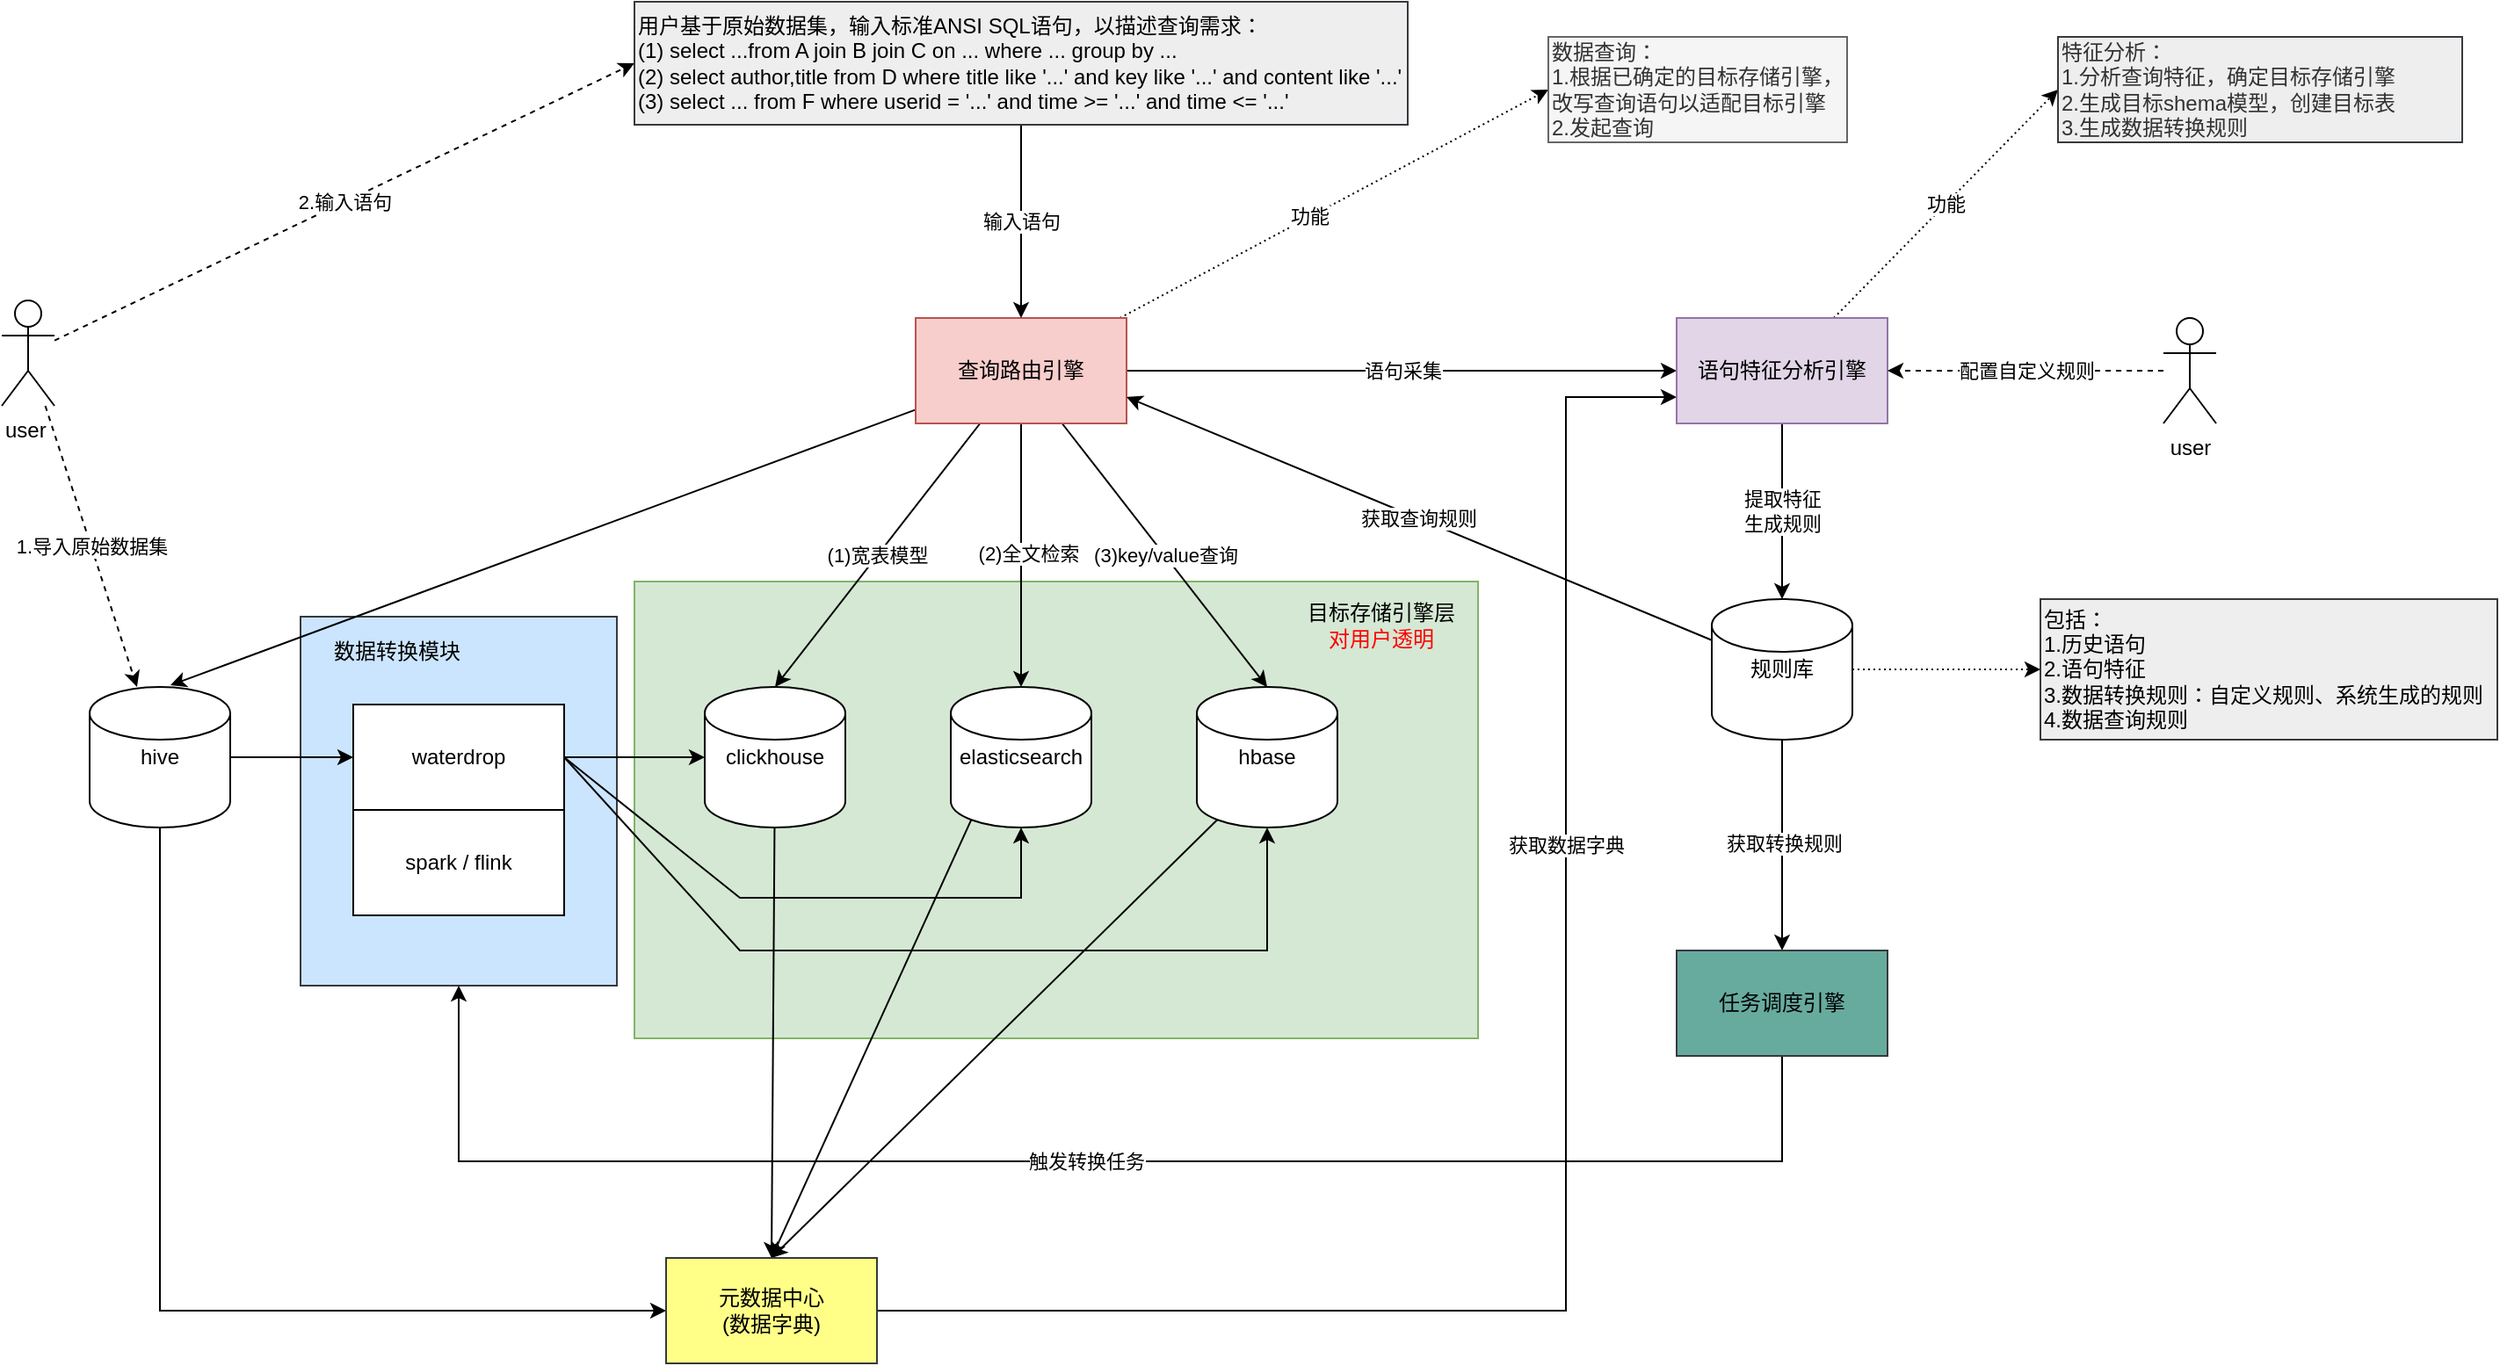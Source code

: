 <mxfile version="13.6.2" type="device" pages="3"><diagram id="1BdPe7xH7FrE_bbufxww" name="架构"><mxGraphModel dx="2173" dy="821" grid="1" gridSize="10" guides="1" tooltips="1" connect="1" arrows="1" fold="1" page="1" pageScale="1" pageWidth="827" pageHeight="1169" math="0" shadow="0"><root><mxCell id="0"/><mxCell id="1" parent="0"/><mxCell id="VwfhViO5pRUGjncEdBpw-7" value="" style="rounded=0;whiteSpace=wrap;html=1;fillColor=#cce5ff;strokeColor=#36393d;" parent="1" vertex="1"><mxGeometry y="380" width="180" height="210" as="geometry"/></mxCell><mxCell id="QYCp0JCpz8Kc-mnA91cH-24" value="" style="rounded=0;whiteSpace=wrap;html=1;align=left;fillColor=#d5e8d4;strokeColor=#82b366;" parent="1" vertex="1"><mxGeometry x="190" y="360" width="480" height="260" as="geometry"/></mxCell><mxCell id="QYCp0JCpz8Kc-mnA91cH-14" value="(1)宽表模型" style="edgeStyle=none;rounded=0;orthogonalLoop=1;jettySize=auto;html=1;entryX=0.5;entryY=0;entryDx=0;entryDy=0;entryPerimeter=0;" parent="1" source="QYCp0JCpz8Kc-mnA91cH-1" edge="1"><mxGeometry relative="1" as="geometry"><mxPoint x="270" y="420" as="targetPoint"/></mxGeometry></mxCell><mxCell id="QYCp0JCpz8Kc-mnA91cH-15" style="edgeStyle=none;rounded=0;orthogonalLoop=1;jettySize=auto;html=1;entryX=0.5;entryY=0;entryDx=0;entryDy=0;entryPerimeter=0;" parent="1" source="QYCp0JCpz8Kc-mnA91cH-1" edge="1"><mxGeometry relative="1" as="geometry"><mxPoint x="410" y="420" as="targetPoint"/></mxGeometry></mxCell><mxCell id="QYCp0JCpz8Kc-mnA91cH-21" value="(2)全文检索" style="edgeLabel;html=1;align=center;verticalAlign=middle;resizable=0;points=[];" parent="QYCp0JCpz8Kc-mnA91cH-15" vertex="1" connectable="0"><mxGeometry x="-0.047" y="1" relative="1" as="geometry"><mxPoint x="3" y="2.5" as="offset"/></mxGeometry></mxCell><mxCell id="QYCp0JCpz8Kc-mnA91cH-16" value="(3)key/value查询" style="edgeStyle=none;rounded=0;orthogonalLoop=1;jettySize=auto;html=1;entryX=0.5;entryY=0;entryDx=0;entryDy=0;entryPerimeter=0;" parent="1" source="QYCp0JCpz8Kc-mnA91cH-1" edge="1"><mxGeometry relative="1" as="geometry"><mxPoint x="550" y="420" as="targetPoint"/></mxGeometry></mxCell><mxCell id="QYCp0JCpz8Kc-mnA91cH-18" style="edgeStyle=none;rounded=0;orthogonalLoop=1;jettySize=auto;html=1;entryX=0;entryY=0.5;entryDx=0;entryDy=0;dashed=1;dashPattern=1 2;" parent="1" source="QYCp0JCpz8Kc-mnA91cH-1" target="QYCp0JCpz8Kc-mnA91cH-17" edge="1"><mxGeometry relative="1" as="geometry"/></mxCell><mxCell id="QYCp0JCpz8Kc-mnA91cH-22" value="功能" style="edgeLabel;html=1;align=center;verticalAlign=middle;resizable=0;points=[];" parent="QYCp0JCpz8Kc-mnA91cH-18" vertex="1" connectable="0"><mxGeometry x="-0.112" y="1" relative="1" as="geometry"><mxPoint as="offset"/></mxGeometry></mxCell><mxCell id="QYCp0JCpz8Kc-mnA91cH-38" value="获取数据字典" style="edgeStyle=none;rounded=0;orthogonalLoop=1;jettySize=auto;html=1;entryX=1;entryY=0.5;entryDx=0;entryDy=0;exitX=0;exitY=0.75;exitDx=0;exitDy=0;startArrow=classic;startFill=1;endArrow=none;endFill=0;" parent="1" source="VwfhViO5pRUGjncEdBpw-2" target="QYCp0JCpz8Kc-mnA91cH-36" edge="1"><mxGeometry x="-0.348" relative="1" as="geometry"><Array as="points"><mxPoint x="720" y="255"/><mxPoint x="720" y="775"/></Array><mxPoint as="offset"/></mxGeometry></mxCell><mxCell id="VwfhViO5pRUGjncEdBpw-3" value="语句采集" style="rounded=0;orthogonalLoop=1;jettySize=auto;html=1;entryX=0;entryY=0.5;entryDx=0;entryDy=0;" parent="1" source="QYCp0JCpz8Kc-mnA91cH-1" target="VwfhViO5pRUGjncEdBpw-2" edge="1"><mxGeometry relative="1" as="geometry"/></mxCell><mxCell id="C5QyYpZ6QeAJ86fyYmgN-1" style="rounded=0;orthogonalLoop=1;jettySize=auto;html=1;entryX=0.575;entryY=-0.012;entryDx=0;entryDy=0;entryPerimeter=0;" parent="1" source="QYCp0JCpz8Kc-mnA91cH-1" target="WHfqfBa38K6a7cIwHJ8r-1" edge="1"><mxGeometry relative="1" as="geometry"/></mxCell><mxCell id="QYCp0JCpz8Kc-mnA91cH-1" value="查询路由引擎" style="rounded=0;whiteSpace=wrap;html=1;fillColor=#f8cecc;strokeColor=#b85450;" parent="1" vertex="1"><mxGeometry x="350" y="210" width="120" height="60" as="geometry"/></mxCell><mxCell id="QYCp0JCpz8Kc-mnA91cH-3" value="输入语句" style="rounded=0;orthogonalLoop=1;jettySize=auto;html=1;" parent="1" source="QYCp0JCpz8Kc-mnA91cH-2" target="QYCp0JCpz8Kc-mnA91cH-1" edge="1"><mxGeometry relative="1" as="geometry"/></mxCell><mxCell id="QYCp0JCpz8Kc-mnA91cH-2" value="用户基于原始数据集，输入标准ANSI SQL语句，以描述查询需求：&lt;br&gt;(1) select ...from A join B join C on ... where ... group by ...&lt;br&gt;(2) select author,title from D where title like '...' and key like '...' and content like '...'&lt;br&gt;(3) select ... from F where userid = '...' and time &amp;gt;= '...' and time &amp;lt;= '...'" style="text;html=1;align=left;verticalAlign=middle;whiteSpace=wrap;rounded=0;fillColor=#eeeeee;strokeColor=#36393d;" parent="1" vertex="1"><mxGeometry x="190" y="30" width="440" height="70" as="geometry"/></mxCell><mxCell id="VwfhViO5pRUGjncEdBpw-19" style="edgeStyle=none;rounded=0;orthogonalLoop=1;jettySize=auto;html=1;startArrow=none;startFill=0;endArrow=classic;endFill=1;entryX=0.5;entryY=0;entryDx=0;entryDy=0;" parent="1" target="QYCp0JCpz8Kc-mnA91cH-36" edge="1"><mxGeometry relative="1" as="geometry"><mxPoint x="269.719" y="500" as="sourcePoint"/></mxGeometry></mxCell><mxCell id="VwfhViO5pRUGjncEdBpw-20" style="edgeStyle=none;rounded=0;orthogonalLoop=1;jettySize=auto;html=1;entryX=0.5;entryY=0;entryDx=0;entryDy=0;startArrow=none;startFill=0;endArrow=classic;endFill=1;exitX=0.145;exitY=1;exitDx=0;exitDy=-4.35;exitPerimeter=0;" parent="1" target="QYCp0JCpz8Kc-mnA91cH-36" edge="1"><mxGeometry relative="1" as="geometry"><mxPoint x="381.6" y="495.65" as="sourcePoint"/></mxGeometry></mxCell><mxCell id="VwfhViO5pRUGjncEdBpw-21" style="edgeStyle=none;rounded=0;orthogonalLoop=1;jettySize=auto;html=1;startArrow=none;startFill=0;endArrow=classic;endFill=1;entryX=0.5;entryY=0;entryDx=0;entryDy=0;exitX=0.145;exitY=1;exitDx=0;exitDy=-4.35;exitPerimeter=0;" parent="1" target="QYCp0JCpz8Kc-mnA91cH-36" edge="1"><mxGeometry relative="1" as="geometry"><mxPoint x="30" y="760" as="targetPoint"/><mxPoint x="521.6" y="495.65" as="sourcePoint"/></mxGeometry></mxCell><mxCell id="QYCp0JCpz8Kc-mnA91cH-10" style="edgeStyle=none;rounded=0;orthogonalLoop=1;jettySize=auto;html=1;entryX=0;entryY=0.5;entryDx=0;entryDy=0;" parent="1" target="QYCp0JCpz8Kc-mnA91cH-9" edge="1"><mxGeometry relative="1" as="geometry"><mxPoint x="-40.0" y="460" as="sourcePoint"/></mxGeometry></mxCell><mxCell id="QYCp0JCpz8Kc-mnA91cH-11" style="edgeStyle=none;rounded=0;orthogonalLoop=1;jettySize=auto;html=1;entryX=0;entryY=0.5;entryDx=0;entryDy=0;entryPerimeter=0;" parent="1" source="QYCp0JCpz8Kc-mnA91cH-9" edge="1"><mxGeometry relative="1" as="geometry"><mxPoint x="230" y="460" as="targetPoint"/></mxGeometry></mxCell><mxCell id="QYCp0JCpz8Kc-mnA91cH-12" style="edgeStyle=none;rounded=0;orthogonalLoop=1;jettySize=auto;html=1;exitX=1;exitY=0.5;exitDx=0;exitDy=0;" parent="1" source="QYCp0JCpz8Kc-mnA91cH-9" edge="1"><mxGeometry relative="1" as="geometry"><Array as="points"><mxPoint x="250" y="540"/><mxPoint x="410" y="540"/></Array><mxPoint x="410" y="500" as="targetPoint"/></mxGeometry></mxCell><mxCell id="QYCp0JCpz8Kc-mnA91cH-13" style="edgeStyle=none;rounded=0;orthogonalLoop=1;jettySize=auto;html=1;entryX=0.5;entryY=1;entryDx=0;entryDy=0;entryPerimeter=0;exitX=1;exitY=0.5;exitDx=0;exitDy=0;" parent="1" source="QYCp0JCpz8Kc-mnA91cH-9" edge="1"><mxGeometry relative="1" as="geometry"><Array as="points"><mxPoint x="250" y="570"/><mxPoint x="550" y="570"/></Array><mxPoint x="550" y="500" as="targetPoint"/></mxGeometry></mxCell><mxCell id="QYCp0JCpz8Kc-mnA91cH-9" value="waterdrop" style="rounded=0;whiteSpace=wrap;html=1;align=center;fillColor=#FFFFFF;" parent="1" vertex="1"><mxGeometry x="30" y="430" width="120" height="60" as="geometry"/></mxCell><mxCell id="QYCp0JCpz8Kc-mnA91cH-17" value="数据查询：&lt;br&gt;1.根据已确定的目标存储引擎，改写查询语句以适配目标引擎&lt;br&gt;2.发起查询" style="text;html=1;strokeColor=#666666;fillColor=#f5f5f5;align=left;verticalAlign=middle;whiteSpace=wrap;rounded=0;fontColor=#333333;" parent="1" vertex="1"><mxGeometry x="710" y="50" width="170" height="60" as="geometry"/></mxCell><mxCell id="QYCp0JCpz8Kc-mnA91cH-25" value="目标存储引擎层&lt;br&gt;&lt;font color=&quot;#ff0000&quot;&gt;对用户透明&lt;/font&gt;" style="text;html=1;strokeColor=none;fillColor=none;align=center;verticalAlign=middle;whiteSpace=wrap;rounded=0;" parent="1" vertex="1"><mxGeometry x="560" y="370" width="110" height="30" as="geometry"/></mxCell><mxCell id="QYCp0JCpz8Kc-mnA91cH-27" value="1.导入原始数据集" style="edgeStyle=none;rounded=0;orthogonalLoop=1;jettySize=auto;html=1;dashed=1;" parent="1" source="QYCp0JCpz8Kc-mnA91cH-26" edge="1"><mxGeometry relative="1" as="geometry"><mxPoint x="-93.043" y="420" as="targetPoint"/></mxGeometry></mxCell><mxCell id="QYCp0JCpz8Kc-mnA91cH-30" value="2.输入语句" style="edgeStyle=none;rounded=0;orthogonalLoop=1;jettySize=auto;html=1;entryX=0;entryY=0.5;entryDx=0;entryDy=0;dashed=1;" parent="1" source="QYCp0JCpz8Kc-mnA91cH-26" target="QYCp0JCpz8Kc-mnA91cH-2" edge="1"><mxGeometry relative="1" as="geometry"/></mxCell><mxCell id="QYCp0JCpz8Kc-mnA91cH-26" value="user" style="shape=umlActor;verticalLabelPosition=bottom;verticalAlign=top;html=1;outlineConnect=0;align=left;" parent="1" vertex="1"><mxGeometry x="-170" y="200" width="30" height="60" as="geometry"/></mxCell><mxCell id="QYCp0JCpz8Kc-mnA91cH-37" value="" style="edgeStyle=none;rounded=0;orthogonalLoop=1;jettySize=auto;html=1;entryX=0.5;entryY=1;entryDx=0;entryDy=0;entryPerimeter=0;endArrow=none;endFill=0;startArrow=classic;startFill=1;" parent="1" source="QYCp0JCpz8Kc-mnA91cH-36" edge="1"><mxGeometry relative="1" as="geometry"><Array as="points"><mxPoint x="-80" y="775"/></Array><mxPoint x="-80.0" y="500" as="targetPoint"/></mxGeometry></mxCell><mxCell id="QYCp0JCpz8Kc-mnA91cH-36" value="元数据中心&lt;br&gt;(数据字典)" style="rounded=0;whiteSpace=wrap;html=1;align=center;fillColor=#ffff88;strokeColor=#36393d;" parent="1" vertex="1"><mxGeometry x="208" y="745" width="120" height="60" as="geometry"/></mxCell><mxCell id="VwfhViO5pRUGjncEdBpw-9" style="edgeStyle=none;rounded=0;orthogonalLoop=1;jettySize=auto;html=1;" parent="1" target="VwfhViO5pRUGjncEdBpw-5" edge="1"><mxGeometry relative="1" as="geometry"><mxPoint x="843" y="450" as="sourcePoint"/></mxGeometry></mxCell><mxCell id="VwfhViO5pRUGjncEdBpw-13" value="获取转换规则" style="edgeLabel;html=1;align=center;verticalAlign=middle;resizable=0;points=[];" parent="VwfhViO5pRUGjncEdBpw-9" vertex="1" connectable="0"><mxGeometry x="-0.017" y="1" relative="1" as="geometry"><mxPoint as="offset"/></mxGeometry></mxCell><mxCell id="VwfhViO5pRUGjncEdBpw-16" value="获取查询规则" style="edgeStyle=none;rounded=0;orthogonalLoop=1;jettySize=auto;html=1;entryX=1;entryY=0.75;entryDx=0;entryDy=0;startArrow=none;startFill=0;endArrow=classic;endFill=1;" parent="1" target="QYCp0JCpz8Kc-mnA91cH-1" edge="1"><mxGeometry relative="1" as="geometry"><mxPoint x="803" y="393.378" as="sourcePoint"/></mxGeometry></mxCell><mxCell id="VwfhViO5pRUGjncEdBpw-18" style="edgeStyle=none;rounded=0;orthogonalLoop=1;jettySize=auto;html=1;startArrow=none;startFill=0;endArrow=classic;endFill=1;dashed=1;dashPattern=1 2;" parent="1" target="VwfhViO5pRUGjncEdBpw-17" edge="1"><mxGeometry relative="1" as="geometry"><mxPoint x="883" y="410" as="sourcePoint"/></mxGeometry></mxCell><mxCell id="VwfhViO5pRUGjncEdBpw-4" value="提取特征&lt;br&gt;生成规则" style="edgeStyle=none;rounded=0;orthogonalLoop=1;jettySize=auto;html=1;entryX=0.5;entryY=0;entryDx=0;entryDy=0;entryPerimeter=0;" parent="1" source="VwfhViO5pRUGjncEdBpw-2" edge="1"><mxGeometry relative="1" as="geometry"><mxPoint x="843" y="370" as="targetPoint"/></mxGeometry></mxCell><mxCell id="VwfhViO5pRUGjncEdBpw-15" value="功能" style="edgeStyle=none;rounded=0;orthogonalLoop=1;jettySize=auto;html=1;entryX=0;entryY=0.5;entryDx=0;entryDy=0;dashed=1;startArrow=none;startFill=0;endArrow=classic;endFill=1;dashPattern=1 2;" parent="1" source="VwfhViO5pRUGjncEdBpw-2" target="VwfhViO5pRUGjncEdBpw-14" edge="1"><mxGeometry relative="1" as="geometry"/></mxCell><mxCell id="VwfhViO5pRUGjncEdBpw-2" value="语句特征分析引擎" style="rounded=0;whiteSpace=wrap;html=1;fillColor=#e1d5e7;strokeColor=#9673a6;" parent="1" vertex="1"><mxGeometry x="783" y="210" width="120" height="60" as="geometry"/></mxCell><mxCell id="VwfhViO5pRUGjncEdBpw-10" value="触发转换任务" style="edgeStyle=none;rounded=0;orthogonalLoop=1;jettySize=auto;html=1;entryX=0.5;entryY=1;entryDx=0;entryDy=0;" parent="1" source="VwfhViO5pRUGjncEdBpw-5" target="VwfhViO5pRUGjncEdBpw-7" edge="1"><mxGeometry relative="1" as="geometry"><mxPoint x="80" y="610" as="targetPoint"/><Array as="points"><mxPoint x="843" y="690"/><mxPoint x="90" y="690"/></Array></mxGeometry></mxCell><mxCell id="VwfhViO5pRUGjncEdBpw-5" value="任务调度引擎" style="rounded=0;whiteSpace=wrap;html=1;strokeColor=#36393d;fillColor=#67AB9F;" parent="1" vertex="1"><mxGeometry x="783" y="570" width="120" height="60" as="geometry"/></mxCell><mxCell id="VwfhViO5pRUGjncEdBpw-6" value="spark / flink" style="rounded=0;whiteSpace=wrap;html=1;" parent="1" vertex="1"><mxGeometry x="30" y="490" width="120" height="60" as="geometry"/></mxCell><mxCell id="VwfhViO5pRUGjncEdBpw-8" value="&lt;span&gt;数据转换模块&lt;/span&gt;" style="text;html=1;strokeColor=none;fillColor=none;align=center;verticalAlign=middle;whiteSpace=wrap;rounded=0;" parent="1" vertex="1"><mxGeometry x="10" y="390" width="90" height="20" as="geometry"/></mxCell><mxCell id="VwfhViO5pRUGjncEdBpw-12" value="配置自定义规则" style="edgeStyle=none;rounded=0;orthogonalLoop=1;jettySize=auto;html=1;dashed=1;entryX=1;entryY=0.5;entryDx=0;entryDy=0;" parent="1" source="VwfhViO5pRUGjncEdBpw-11" target="VwfhViO5pRUGjncEdBpw-2" edge="1"><mxGeometry relative="1" as="geometry"><mxPoint x="930" y="260" as="targetPoint"/></mxGeometry></mxCell><mxCell id="VwfhViO5pRUGjncEdBpw-11" value="user" style="shape=umlActor;verticalLabelPosition=bottom;verticalAlign=top;html=1;outlineConnect=0;" parent="1" vertex="1"><mxGeometry x="1060" y="210" width="30" height="60" as="geometry"/></mxCell><mxCell id="VwfhViO5pRUGjncEdBpw-14" value="&lt;span style=&quot;color: rgb(51 , 51 , 51)&quot;&gt;特征分析：&lt;/span&gt;&lt;br style=&quot;color: rgb(51 , 51 , 51)&quot;&gt;&lt;span style=&quot;color: rgb(51 , 51 , 51)&quot;&gt;1.分析查询特征，确定目标存储引擎&lt;/span&gt;&lt;br style=&quot;color: rgb(51 , 51 , 51)&quot;&gt;&lt;span style=&quot;color: rgb(51 , 51 , 51)&quot;&gt;2.生成目标shema模型，创建目标表&lt;/span&gt;&lt;br style=&quot;color: rgb(51 , 51 , 51)&quot;&gt;&lt;span style=&quot;color: rgb(51 , 51 , 51)&quot;&gt;3.生成数据转换规则&lt;/span&gt;" style="rounded=0;whiteSpace=wrap;html=1;fillColor=#eeeeee;strokeColor=#36393d;align=left;" parent="1" vertex="1"><mxGeometry x="1000" y="50" width="230" height="60" as="geometry"/></mxCell><mxCell id="VwfhViO5pRUGjncEdBpw-17" value="包括：&lt;br&gt;1.历史语句&lt;br&gt;2.语句特征&lt;br&gt;3.数据转换规则：自定义规则、系统生成的规则&lt;br&gt;4.数据查询规则" style="text;html=1;strokeColor=#36393d;fillColor=#eeeeee;align=left;verticalAlign=middle;whiteSpace=wrap;rounded=0;" parent="1" vertex="1"><mxGeometry x="990" y="370" width="260" height="80" as="geometry"/></mxCell><mxCell id="WHfqfBa38K6a7cIwHJ8r-1" value="hive" style="shape=cylinder2;whiteSpace=wrap;html=1;boundedLbl=1;backgroundOutline=1;size=15;" parent="1" vertex="1"><mxGeometry x="-120" y="420" width="80" height="80" as="geometry"/></mxCell><mxCell id="WHfqfBa38K6a7cIwHJ8r-2" value="clickhouse" style="shape=cylinder2;whiteSpace=wrap;html=1;boundedLbl=1;backgroundOutline=1;size=15;" parent="1" vertex="1"><mxGeometry x="230" y="420" width="80" height="80" as="geometry"/></mxCell><mxCell id="WHfqfBa38K6a7cIwHJ8r-3" value="elasticsearch" style="shape=cylinder2;whiteSpace=wrap;html=1;boundedLbl=1;backgroundOutline=1;size=15;" parent="1" vertex="1"><mxGeometry x="370" y="420" width="80" height="80" as="geometry"/></mxCell><mxCell id="WHfqfBa38K6a7cIwHJ8r-4" value="hbase" style="shape=cylinder2;whiteSpace=wrap;html=1;boundedLbl=1;backgroundOutline=1;size=15;" parent="1" vertex="1"><mxGeometry x="510" y="420" width="80" height="80" as="geometry"/></mxCell><mxCell id="WHfqfBa38K6a7cIwHJ8r-5" value="规则库" style="shape=cylinder2;whiteSpace=wrap;html=1;boundedLbl=1;backgroundOutline=1;size=15;" parent="1" vertex="1"><mxGeometry x="803" y="370" width="80" height="80" as="geometry"/></mxCell></root></mxGraphModel></diagram><diagram id="6f5aZkDK5vrZrLpwqMjM" name="模型"><mxGraphModel dx="1106" dy="1990" grid="1" gridSize="10" guides="1" tooltips="1" connect="1" arrows="1" fold="1" page="1" pageScale="1" pageWidth="827" pageHeight="1169" math="0" shadow="0"><root><mxCell id="z8FzYNI7UQLK-5YpOf2q-0"/><mxCell id="z8FzYNI7UQLK-5YpOf2q-1" parent="z8FzYNI7UQLK-5YpOf2q-0"/><mxCell id="z8FzYNI7UQLK-5YpOf2q-51" value="" style="rounded=0;whiteSpace=wrap;html=1;fillColor=#dae8fc;strokeColor=#6c8ebf;" parent="z8FzYNI7UQLK-5YpOf2q-1" vertex="1"><mxGeometry x="30" y="-530" width="260" height="490" as="geometry"/></mxCell><mxCell id="OU6cQ0OyaS1IrE_aQAsc-32" value="" style="rounded=0;whiteSpace=wrap;html=1;" parent="z8FzYNI7UQLK-5YpOf2q-1" vertex="1"><mxGeometry x="80" y="-225" width="180" height="135" as="geometry"/></mxCell><mxCell id="OU6cQ0OyaS1IrE_aQAsc-14" value="" style="rounded=0;whiteSpace=wrap;html=1;fillColor=#9AC7BF;" parent="z8FzYNI7UQLK-5YpOf2q-1" vertex="1"><mxGeometry x="1080" y="-1150" width="390" height="410" as="geometry"/></mxCell><mxCell id="OU6cQ0OyaS1IrE_aQAsc-22" value="" style="rounded=0;whiteSpace=wrap;html=1;" parent="z8FzYNI7UQLK-5YpOf2q-1" vertex="1"><mxGeometry x="1140" y="-1100" width="250" height="110" as="geometry"/></mxCell><mxCell id="z8FzYNI7UQLK-5YpOf2q-39" value="" style="rounded=0;whiteSpace=wrap;html=1;fillColor=#fff2cc;strokeColor=#d6b656;" parent="z8FzYNI7UQLK-5YpOf2q-1" vertex="1"><mxGeometry x="360" y="-1150" width="650" height="1110" as="geometry"/></mxCell><mxCell id="OU6cQ0OyaS1IrE_aQAsc-16" style="edgeStyle=none;rounded=0;orthogonalLoop=1;jettySize=auto;html=1;entryX=0.5;entryY=0;entryDx=0;entryDy=0;exitX=0.5;exitY=1;exitDx=0;exitDy=0;" parent="z8FzYNI7UQLK-5YpOf2q-1" source="OU6cQ0OyaS1IrE_aQAsc-7" target="z8FzYNI7UQLK-5YpOf2q-24" edge="1"><mxGeometry relative="1" as="geometry"/></mxCell><mxCell id="OU6cQ0OyaS1IrE_aQAsc-7" value="" style="rounded=0;whiteSpace=wrap;html=1;fillColor=#d5e8d4;strokeColor=#82b366;" parent="z8FzYNI7UQLK-5YpOf2q-1" vertex="1"><mxGeometry x="500" y="-840" width="360" height="130" as="geometry"/></mxCell><mxCell id="OU6cQ0OyaS1IrE_aQAsc-9" value="" style="rounded=0;whiteSpace=wrap;html=1;" parent="z8FzYNI7UQLK-5YpOf2q-1" vertex="1"><mxGeometry x="1255" y="-1084" width="120" height="60" as="geometry"/></mxCell><mxCell id="OU6cQ0OyaS1IrE_aQAsc-3" value="" style="rounded=0;orthogonalLoop=1;jettySize=auto;html=1;entryX=0.5;entryY=0;entryDx=0;entryDy=0;" parent="z8FzYNI7UQLK-5YpOf2q-1" source="OU6cQ0OyaS1IrE_aQAsc-0" target="OU6cQ0OyaS1IrE_aQAsc-7" edge="1"><mxGeometry relative="1" as="geometry"><mxPoint x="688" y="-570" as="targetPoint"/></mxGeometry></mxCell><mxCell id="OU6cQ0OyaS1IrE_aQAsc-0" value="" style="rounded=0;whiteSpace=wrap;html=1;" parent="z8FzYNI7UQLK-5YpOf2q-1" vertex="1"><mxGeometry x="557.5" y="-1124" width="245" height="150" as="geometry"/></mxCell><mxCell id="z8FzYNI7UQLK-5YpOf2q-41" value="" style="rounded=0;whiteSpace=wrap;html=1;fillColor=#f8cecc;strokeColor=#b85450;" parent="z8FzYNI7UQLK-5YpOf2q-1" vertex="1"><mxGeometry x="1080" y="-620" width="410" height="580" as="geometry"/></mxCell><mxCell id="z8FzYNI7UQLK-5YpOf2q-36" value="" style="rounded=0;whiteSpace=wrap;html=1;" parent="z8FzYNI7UQLK-5YpOf2q-1" vertex="1"><mxGeometry x="1130" y="-380" width="300" height="310" as="geometry"/></mxCell><mxCell id="z8FzYNI7UQLK-5YpOf2q-24" value="" style="rounded=0;whiteSpace=wrap;html=1;" parent="z8FzYNI7UQLK-5YpOf2q-1" vertex="1"><mxGeometry x="400" y="-570" width="560" height="460" as="geometry"/></mxCell><mxCell id="z8FzYNI7UQLK-5YpOf2q-30" value="&lt;span style=&quot;color: rgba(0 , 0 , 0 , 0) ; font-family: monospace ; font-size: 0px&quot;&gt;%3CmxGraphModel%3E%3Croot%3E%3CmxCell%20id%3D%220%22%2F%3E%3CmxCell%20id%3D%221%22%20parent%3D%220%22%2F%3E%3CmxCell%20id%3D%222%22%20value%3D%22dim_1%22%20style%3D%22rounded%3D0%3BwhiteSpace%3Dwrap%3Bhtml%3D1%3B%22%20vertex%3D%221%22%20parent%3D%221%22%3E%3CmxGeometry%20x%3D%22150%22%20y%3D%22120%22%20width%3D%22120%22%20height%3D%2260%22%20as%3D%22geometry%22%2F%3E%3C%2FmxCell%3E%3C%2Froot%3E%3C%2FmxGraphModel%3E&lt;/span&gt;" style="rounded=0;whiteSpace=wrap;html=1;fillColor=#e1d5e7;strokeColor=#9673a6;" parent="z8FzYNI7UQLK-5YpOf2q-1" vertex="1"><mxGeometry x="490" y="-514" width="396" height="320" as="geometry"/></mxCell><mxCell id="z8FzYNI7UQLK-5YpOf2q-45" value="获取匹配的模型" style="edgeStyle=none;rounded=0;orthogonalLoop=1;jettySize=auto;html=1;entryX=0;entryY=0.5;entryDx=0;entryDy=0;" parent="z8FzYNI7UQLK-5YpOf2q-1" source="z8FzYNI7UQLK-5YpOf2q-8" target="z8FzYNI7UQLK-5YpOf2q-35" edge="1"><mxGeometry relative="1" as="geometry"/></mxCell><mxCell id="z8FzYNI7UQLK-5YpOf2q-8" value="&lt;span style=&quot;color: rgba(0 , 0 , 0 , 0) ; font-family: monospace ; font-size: 0px&quot;&gt;%3CmxGraphModel%3E%3Croot%3E%3CmxCell%20id%3D%220%22%2F%3E%3CmxCell%20id%3D%221%22%20parent%3D%220%22%2F%3E%3CmxCell%20id%3D%222%22%20value%3D%22dim_1%22%20style%3D%22rounded%3D0%3BwhiteSpace%3Dwrap%3Bhtml%3D1%3B%22%20vertex%3D%221%22%20parent%3D%221%22%3E%3CmxGeometry%20x%3D%22150%22%20y%3D%22120%22%20width%3D%22120%22%20height%3D%2260%22%20as%3D%22geometry%22%2F%3E%3C%2FmxCell%3E%3C%2Froot%3E%3C%2FmxGraphModel%3E&lt;/span&gt;" style="rounded=0;whiteSpace=wrap;html=1;fillColor=#e1d5e7;strokeColor=#9673a6;" parent="z8FzYNI7UQLK-5YpOf2q-1" vertex="1"><mxGeometry x="460" y="-480" width="396" height="320" as="geometry"/></mxCell><mxCell id="z8FzYNI7UQLK-5YpOf2q-11" value="一个宽表" style="rounded=0;whiteSpace=wrap;html=1;" parent="z8FzYNI7UQLK-5YpOf2q-1" vertex="1"><mxGeometry x="520" y="-270" width="120" height="60" as="geometry"/></mxCell><mxCell id="z8FzYNI7UQLK-5YpOf2q-26" value="目标引擎" style="rounded=0;whiteSpace=wrap;html=1;" parent="z8FzYNI7UQLK-5YpOf2q-1" vertex="1"><mxGeometry x="670" y="-390" width="120" height="60" as="geometry"/></mxCell><mxCell id="z8FzYNI7UQLK-5YpOf2q-3" value="&lt;span&gt;多个事实表&lt;/span&gt;" style="rounded=0;whiteSpace=wrap;html=1;" parent="z8FzYNI7UQLK-5YpOf2q-1" vertex="1"><mxGeometry x="520" y="-390" width="120" height="60" as="geometry"/></mxCell><mxCell id="z8FzYNI7UQLK-5YpOf2q-28" value="多个维度表" style="rounded=0;whiteSpace=wrap;html=1;" parent="z8FzYNI7UQLK-5YpOf2q-1" vertex="1"><mxGeometry x="520" y="-330" width="120" height="60" as="geometry"/></mxCell><mxCell id="z8FzYNI7UQLK-5YpOf2q-29" value="schema模型" style="text;html=1;strokeColor=none;fillColor=none;align=center;verticalAlign=middle;whiteSpace=wrap;rounded=0;" parent="z8FzYNI7UQLK-5YpOf2q-1" vertex="1"><mxGeometry x="480" y="-470" width="80" height="20" as="geometry"/></mxCell><mxCell id="z8FzYNI7UQLK-5YpOf2q-33" value="维度列、指标列" style="rounded=0;whiteSpace=wrap;html=1;" parent="z8FzYNI7UQLK-5YpOf2q-1" vertex="1"><mxGeometry x="670" y="-330" width="120" height="60" as="geometry"/></mxCell><mxCell id="z8FzYNI7UQLK-5YpOf2q-44" style="edgeStyle=none;rounded=0;orthogonalLoop=1;jettySize=auto;html=1;" parent="z8FzYNI7UQLK-5YpOf2q-1" source="z8FzYNI7UQLK-5YpOf2q-34" target="z8FzYNI7UQLK-5YpOf2q-36" edge="1"><mxGeometry relative="1" as="geometry"/></mxCell><mxCell id="z8FzYNI7UQLK-5YpOf2q-34" value="查询语句&lt;br&gt;" style="rounded=1;whiteSpace=wrap;html=1;" parent="z8FzYNI7UQLK-5YpOf2q-1" vertex="1"><mxGeometry x="1220" y="-590" width="120" height="60" as="geometry"/></mxCell><mxCell id="z8FzYNI7UQLK-5YpOf2q-47" style="edgeStyle=none;rounded=0;orthogonalLoop=1;jettySize=auto;html=1;" parent="z8FzYNI7UQLK-5YpOf2q-1" source="z8FzYNI7UQLK-5YpOf2q-35" target="z8FzYNI7UQLK-5YpOf2q-46" edge="1"><mxGeometry relative="1" as="geometry"/></mxCell><mxCell id="z8FzYNI7UQLK-5YpOf2q-35" value="模型匹配" style="rounded=0;whiteSpace=wrap;html=1;" parent="z8FzYNI7UQLK-5YpOf2q-1" vertex="1"><mxGeometry x="1170" y="-350" width="120" height="60" as="geometry"/></mxCell><mxCell id="z8FzYNI7UQLK-5YpOf2q-37" value="&lt;meta charset=&quot;utf-8&quot;&gt;&lt;span style=&quot;color: rgb(0, 0, 0); font-family: helvetica; font-size: 12px; font-style: normal; font-weight: 400; letter-spacing: normal; text-align: center; text-indent: 0px; text-transform: none; word-spacing: 0px; background-color: rgb(248, 249, 250); display: inline; float: none;&quot;&gt;查询路由引擎&lt;/span&gt;" style="text;whiteSpace=wrap;html=1;" parent="z8FzYNI7UQLK-5YpOf2q-1" vertex="1"><mxGeometry x="1340" y="-370" width="80" height="30" as="geometry"/></mxCell><mxCell id="z8FzYNI7UQLK-5YpOf2q-38" value="schema模型库" style="text;html=1;strokeColor=none;fillColor=none;align=center;verticalAlign=middle;whiteSpace=wrap;rounded=0;" parent="z8FzYNI7UQLK-5YpOf2q-1" vertex="1"><mxGeometry x="840" y="-550" width="90" height="20" as="geometry"/></mxCell><mxCell id="z8FzYNI7UQLK-5YpOf2q-43" value="语句预测" style="text;html=1;strokeColor=none;fillColor=none;align=center;verticalAlign=middle;whiteSpace=wrap;rounded=0;" parent="z8FzYNI7UQLK-5YpOf2q-1" vertex="1"><mxGeometry x="1390" y="-600" width="70" height="20" as="geometry"/></mxCell><mxCell id="z8FzYNI7UQLK-5YpOf2q-49" style="edgeStyle=none;rounded=0;orthogonalLoop=1;jettySize=auto;html=1;entryX=0.5;entryY=0;entryDx=0;entryDy=0;" parent="z8FzYNI7UQLK-5YpOf2q-1" source="z8FzYNI7UQLK-5YpOf2q-46" target="z8FzYNI7UQLK-5YpOf2q-48" edge="1"><mxGeometry relative="1" as="geometry"/></mxCell><mxCell id="z8FzYNI7UQLK-5YpOf2q-46" value="确定目标引擎&lt;br&gt;确定目标表&lt;br&gt;改写语句" style="rounded=0;whiteSpace=wrap;html=1;" parent="z8FzYNI7UQLK-5YpOf2q-1" vertex="1"><mxGeometry x="1170" y="-260" width="120" height="60" as="geometry"/></mxCell><mxCell id="z8FzYNI7UQLK-5YpOf2q-48" value="查询后端数据源" style="rounded=0;whiteSpace=wrap;html=1;" parent="z8FzYNI7UQLK-5YpOf2q-1" vertex="1"><mxGeometry x="1170" y="-170" width="120" height="60" as="geometry"/></mxCell><mxCell id="z8FzYNI7UQLK-5YpOf2q-50" value="schema模型" style="text;html=1;strokeColor=none;fillColor=none;align=center;verticalAlign=middle;whiteSpace=wrap;rounded=0;" parent="z8FzYNI7UQLK-5YpOf2q-1" vertex="1"><mxGeometry x="500" y="-504" width="90" height="20" as="geometry"/></mxCell><mxCell id="z8FzYNI7UQLK-5YpOf2q-52" value="数据转换" style="text;html=1;strokeColor=none;fillColor=none;align=center;verticalAlign=middle;whiteSpace=wrap;rounded=0;" parent="z8FzYNI7UQLK-5YpOf2q-1" vertex="1"><mxGeometry x="180" y="-510" width="60" height="20" as="geometry"/></mxCell><mxCell id="z8FzYNI7UQLK-5YpOf2q-57" style="edgeStyle=none;rounded=0;orthogonalLoop=1;jettySize=auto;html=1;entryX=0.5;entryY=0;entryDx=0;entryDy=0;" parent="z8FzYNI7UQLK-5YpOf2q-1" source="z8FzYNI7UQLK-5YpOf2q-53" target="z8FzYNI7UQLK-5YpOf2q-59" edge="1"><mxGeometry relative="1" as="geometry"/></mxCell><mxCell id="z8FzYNI7UQLK-5YpOf2q-53" value="源表数据" style="rounded=0;whiteSpace=wrap;html=1;" parent="z8FzYNI7UQLK-5YpOf2q-1" vertex="1"><mxGeometry x="100" y="-460" width="120" height="60" as="geometry"/></mxCell><mxCell id="z8FzYNI7UQLK-5YpOf2q-55" value="" style="rounded=0;whiteSpace=wrap;html=1;" parent="z8FzYNI7UQLK-5YpOf2q-1" vertex="1"><mxGeometry x="70" y="-235" width="180" height="135" as="geometry"/></mxCell><mxCell id="z8FzYNI7UQLK-5YpOf2q-54" value="目标表数据" style="rounded=0;whiteSpace=wrap;html=1;" parent="z8FzYNI7UQLK-5YpOf2q-1" vertex="1"><mxGeometry x="100" y="-190" width="120" height="60" as="geometry"/></mxCell><mxCell id="z8FzYNI7UQLK-5YpOf2q-56" value="目标引擎" style="text;html=1;strokeColor=none;fillColor=none;align=center;verticalAlign=middle;whiteSpace=wrap;rounded=0;" parent="z8FzYNI7UQLK-5YpOf2q-1" vertex="1"><mxGeometry x="130" y="-225" width="60" height="20" as="geometry"/></mxCell><mxCell id="z8FzYNI7UQLK-5YpOf2q-60" style="edgeStyle=none;rounded=0;orthogonalLoop=1;jettySize=auto;html=1;entryX=0.5;entryY=0;entryDx=0;entryDy=0;" parent="z8FzYNI7UQLK-5YpOf2q-1" source="z8FzYNI7UQLK-5YpOf2q-59" target="z8FzYNI7UQLK-5YpOf2q-55" edge="1"><mxGeometry relative="1" as="geometry"/></mxCell><mxCell id="z8FzYNI7UQLK-5YpOf2q-59" value="转换程序" style="rounded=0;whiteSpace=wrap;html=1;" parent="z8FzYNI7UQLK-5YpOf2q-1" vertex="1"><mxGeometry x="100" y="-350" width="120" height="60" as="geometry"/></mxCell><mxCell id="z8FzYNI7UQLK-5YpOf2q-58" value="获取模型信息&lt;br&gt;(可能是多个模型)" style="edgeStyle=none;rounded=0;orthogonalLoop=1;jettySize=auto;html=1;entryX=1;entryY=0.5;entryDx=0;entryDy=0;" parent="z8FzYNI7UQLK-5YpOf2q-1" source="z8FzYNI7UQLK-5YpOf2q-8" target="z8FzYNI7UQLK-5YpOf2q-59" edge="1"><mxGeometry relative="1" as="geometry"/></mxCell><mxCell id="OU6cQ0OyaS1IrE_aQAsc-1" value="语句集合" style="rounded=1;whiteSpace=wrap;html=1;" parent="z8FzYNI7UQLK-5YpOf2q-1" vertex="1"><mxGeometry x="620" y="-1060" width="120" height="60" as="geometry"/></mxCell><mxCell id="OU6cQ0OyaS1IrE_aQAsc-2" value="批量录入&lt;br&gt;用户SQL语句" style="text;html=1;strokeColor=none;fillColor=none;align=center;verticalAlign=middle;whiteSpace=wrap;rounded=0;" parent="z8FzYNI7UQLK-5YpOf2q-1" vertex="1"><mxGeometry x="637.5" y="-1105" width="85" height="30" as="geometry"/></mxCell><mxCell id="OU6cQ0OyaS1IrE_aQAsc-5" value="系统建模规则&lt;br&gt;(机器学习生成)" style="rounded=0;whiteSpace=wrap;html=1;" parent="z8FzYNI7UQLK-5YpOf2q-1" vertex="1"><mxGeometry x="700" y="-795" width="120" height="60" as="geometry"/></mxCell><mxCell id="OU6cQ0OyaS1IrE_aQAsc-10" value="模型训练" style="edgeStyle=none;rounded=0;orthogonalLoop=1;jettySize=auto;html=1;entryX=1;entryY=0.5;entryDx=0;entryDy=0;exitX=0;exitY=0.5;exitDx=0;exitDy=0;" parent="z8FzYNI7UQLK-5YpOf2q-1" source="OU6cQ0OyaS1IrE_aQAsc-14" target="OU6cQ0OyaS1IrE_aQAsc-5" edge="1"><mxGeometry relative="1" as="geometry"/></mxCell><mxCell id="OU6cQ0OyaS1IrE_aQAsc-8" value="数据集&lt;br&gt;适配引擎&lt;br&gt;schema" style="rounded=0;whiteSpace=wrap;html=1;" parent="z8FzYNI7UQLK-5YpOf2q-1" vertex="1"><mxGeometry x="1240" y="-1070" width="120" height="60" as="geometry"/></mxCell><mxCell id="OU6cQ0OyaS1IrE_aQAsc-12" value="&lt;span style=&quot;color: rgb(0 , 0 , 0) ; font-family: &amp;#34;helvetica&amp;#34; ; font-size: 12px ; font-style: normal ; font-weight: 400 ; letter-spacing: normal ; text-align: center ; text-indent: 0px ; text-transform: none ; word-spacing: 0px ; background-color: rgb(248 , 249 , 250) ; display: inline ; float: none&quot;&gt;机器学习模型&lt;/span&gt;" style="text;whiteSpace=wrap;html=1;" parent="z8FzYNI7UQLK-5YpOf2q-1" vertex="1"><mxGeometry x="550" y="-830" width="80" height="20" as="geometry"/></mxCell><mxCell id="OU6cQ0OyaS1IrE_aQAsc-13" value="自定义建模规则&lt;br&gt;(数据专家录入)" style="rounded=0;whiteSpace=wrap;html=1;" parent="z8FzYNI7UQLK-5YpOf2q-1" vertex="1"><mxGeometry x="550" y="-795" width="120" height="60" as="geometry"/></mxCell><mxCell id="OU6cQ0OyaS1IrE_aQAsc-15" value="不同引擎的数据集" style="text;html=1;strokeColor=none;fillColor=none;align=center;verticalAlign=middle;whiteSpace=wrap;rounded=0;" parent="z8FzYNI7UQLK-5YpOf2q-1" vertex="1"><mxGeometry x="1130" y="-1140" width="110" height="20" as="geometry"/></mxCell><mxCell id="OU6cQ0OyaS1IrE_aQAsc-18" style="edgeStyle=none;rounded=0;orthogonalLoop=1;jettySize=auto;html=1;entryX=0.25;entryY=0;entryDx=0;entryDy=0;" parent="z8FzYNI7UQLK-5YpOf2q-1" source="OU6cQ0OyaS1IrE_aQAsc-17" target="z8FzYNI7UQLK-5YpOf2q-24" edge="1"><mxGeometry relative="1" as="geometry"/></mxCell><mxCell id="OU6cQ0OyaS1IrE_aQAsc-17" value="ER图&lt;br&gt;事实表/维度表&lt;br&gt;目标引擎等" style="rounded=0;whiteSpace=wrap;html=1;" parent="z8FzYNI7UQLK-5YpOf2q-1" vertex="1"><mxGeometry x="120" y="-730" width="120" height="60" as="geometry"/></mxCell><mxCell id="OU6cQ0OyaS1IrE_aQAsc-20" value="ER图建模" style="edgeStyle=none;rounded=0;orthogonalLoop=1;jettySize=auto;html=1;" parent="z8FzYNI7UQLK-5YpOf2q-1" source="OU6cQ0OyaS1IrE_aQAsc-19" target="OU6cQ0OyaS1IrE_aQAsc-17" edge="1"><mxGeometry relative="1" as="geometry"/></mxCell><mxCell id="OU6cQ0OyaS1IrE_aQAsc-21" value="SQL语句建模" style="edgeStyle=none;rounded=0;orthogonalLoop=1;jettySize=auto;html=1;entryX=0;entryY=0.5;entryDx=0;entryDy=0;" parent="z8FzYNI7UQLK-5YpOf2q-1" source="OU6cQ0OyaS1IrE_aQAsc-19" target="OU6cQ0OyaS1IrE_aQAsc-0" edge="1"><mxGeometry relative="1" as="geometry"/></mxCell><mxCell id="OU6cQ0OyaS1IrE_aQAsc-19" value="用户" style="shape=umlActor;verticalLabelPosition=bottom;verticalAlign=top;html=1;outlineConnect=0;rounded=1;" parent="z8FzYNI7UQLK-5YpOf2q-1" vertex="1"><mxGeometry x="199" y="-1079" width="30" height="60" as="geometry"/></mxCell><mxCell id="OU6cQ0OyaS1IrE_aQAsc-23" value="ck数据集" style="text;html=1;strokeColor=none;fillColor=none;align=center;verticalAlign=middle;whiteSpace=wrap;rounded=0;" parent="z8FzYNI7UQLK-5YpOf2q-1" vertex="1"><mxGeometry x="1160" y="-1055" width="70" height="20" as="geometry"/></mxCell><mxCell id="OU6cQ0OyaS1IrE_aQAsc-24" value="" style="rounded=0;whiteSpace=wrap;html=1;" parent="z8FzYNI7UQLK-5YpOf2q-1" vertex="1"><mxGeometry x="1140" y="-985" width="250" height="110" as="geometry"/></mxCell><mxCell id="OU6cQ0OyaS1IrE_aQAsc-25" value="" style="rounded=0;whiteSpace=wrap;html=1;" parent="z8FzYNI7UQLK-5YpOf2q-1" vertex="1"><mxGeometry x="1255" y="-969" width="120" height="60" as="geometry"/></mxCell><mxCell id="OU6cQ0OyaS1IrE_aQAsc-26" value="数据集&lt;br&gt;适配引擎&lt;br&gt;schema" style="rounded=0;whiteSpace=wrap;html=1;" parent="z8FzYNI7UQLK-5YpOf2q-1" vertex="1"><mxGeometry x="1240" y="-955" width="120" height="60" as="geometry"/></mxCell><mxCell id="OU6cQ0OyaS1IrE_aQAsc-27" value="es数据集" style="text;html=1;strokeColor=none;fillColor=none;align=center;verticalAlign=middle;whiteSpace=wrap;rounded=0;" parent="z8FzYNI7UQLK-5YpOf2q-1" vertex="1"><mxGeometry x="1160" y="-940" width="70" height="20" as="geometry"/></mxCell><mxCell id="OU6cQ0OyaS1IrE_aQAsc-28" value="" style="rounded=0;whiteSpace=wrap;html=1;" parent="z8FzYNI7UQLK-5YpOf2q-1" vertex="1"><mxGeometry x="1140" y="-868" width="250" height="110" as="geometry"/></mxCell><mxCell id="OU6cQ0OyaS1IrE_aQAsc-29" value="" style="rounded=0;whiteSpace=wrap;html=1;" parent="z8FzYNI7UQLK-5YpOf2q-1" vertex="1"><mxGeometry x="1255" y="-852" width="120" height="60" as="geometry"/></mxCell><mxCell id="OU6cQ0OyaS1IrE_aQAsc-30" value="数据集&lt;br&gt;适配引擎&lt;br&gt;schema" style="rounded=0;whiteSpace=wrap;html=1;" parent="z8FzYNI7UQLK-5YpOf2q-1" vertex="1"><mxGeometry x="1240" y="-838" width="120" height="60" as="geometry"/></mxCell><mxCell id="OU6cQ0OyaS1IrE_aQAsc-31" value="hbase数据集" style="text;html=1;strokeColor=none;fillColor=none;align=center;verticalAlign=middle;whiteSpace=wrap;rounded=0;" parent="z8FzYNI7UQLK-5YpOf2q-1" vertex="1"><mxGeometry x="1150" y="-823" width="80" height="20" as="geometry"/></mxCell></root></mxGraphModel></diagram><diagram id="6XpNV9LuXkixUIUw2epv" name="clickhouse-based"><mxGraphModel dx="1346" dy="821" grid="1" gridSize="10" guides="1" tooltips="1" connect="1" arrows="1" fold="1" page="1" pageScale="1" pageWidth="827" pageHeight="1169" math="0" shadow="0"><root><mxCell id="Euo5R-62PlBfex1Rgnsh-0"/><mxCell id="Euo5R-62PlBfex1Rgnsh-1" parent="Euo5R-62PlBfex1Rgnsh-0"/><mxCell id="Euo5R-62PlBfex1Rgnsh-79" value="" style="rounded=0;whiteSpace=wrap;html=1;fillColor=#e1d5e7;strokeColor=#9673a6;" parent="Euo5R-62PlBfex1Rgnsh-1" vertex="1"><mxGeometry x="1585" y="390" width="170" height="285" as="geometry"/></mxCell><mxCell id="Euo5R-62PlBfex1Rgnsh-54" value="Ticket" style="edgeStyle=none;rounded=0;orthogonalLoop=1;jettySize=auto;html=1;entryX=0.5;entryY=1;entryDx=0;entryDy=0;" parent="Euo5R-62PlBfex1Rgnsh-1" target="Euo5R-62PlBfex1Rgnsh-51" edge="1"><mxGeometry relative="1" as="geometry"><mxPoint x="600" y="233" as="sourcePoint"/></mxGeometry></mxCell><mxCell id="Euo5R-62PlBfex1Rgnsh-46" value="" style="rounded=0;whiteSpace=wrap;html=1;fillColor=#d5e8d4;strokeColor=#82b366;" parent="Euo5R-62PlBfex1Rgnsh-1" vertex="1"><mxGeometry x="50" y="230" width="910" height="160" as="geometry"/></mxCell><mxCell id="Euo5R-62PlBfex1Rgnsh-41" value="数据存储&lt;br&gt;(S3 api)" style="edgeStyle=none;rounded=0;orthogonalLoop=1;jettySize=auto;html=1;entryX=0.5;entryY=0;entryDx=0;entryDy=0;entryPerimeter=0;exitX=0.5;exitY=1;exitDx=0;exitDy=0;" parent="Euo5R-62PlBfex1Rgnsh-1" source="Euo5R-62PlBfex1Rgnsh-4" target="Euo5R-62PlBfex1Rgnsh-40" edge="1"><mxGeometry x="0.481" relative="1" as="geometry"><mxPoint as="offset"/></mxGeometry></mxCell><mxCell id="Euo5R-62PlBfex1Rgnsh-42" value="数据血缘" style="edgeStyle=none;rounded=0;orthogonalLoop=1;jettySize=auto;html=1;entryX=0.5;entryY=1;entryDx=0;entryDy=0;exitX=0.25;exitY=0;exitDx=0;exitDy=0;" parent="Euo5R-62PlBfex1Rgnsh-1" source="Euo5R-62PlBfex1Rgnsh-4" target="Euo5R-62PlBfex1Rgnsh-39" edge="1"><mxGeometry relative="1" as="geometry"/></mxCell><mxCell id="Euo5R-62PlBfex1Rgnsh-4" value="" style="rounded=0;whiteSpace=wrap;html=1;fillColor=#fff2cc;strokeColor=#d6b656;" parent="Euo5R-62PlBfex1Rgnsh-1" vertex="1"><mxGeometry x="780" y="500" width="580" height="130" as="geometry"/></mxCell><mxCell id="Euo5R-62PlBfex1Rgnsh-16" value="ck集群运维&lt;br&gt;(k8s api)" style="edgeStyle=none;rounded=0;orthogonalLoop=1;jettySize=auto;html=1;entryX=0;entryY=0.5;entryDx=0;entryDy=0;exitX=0.25;exitY=1;exitDx=0;exitDy=0;" parent="Euo5R-62PlBfex1Rgnsh-1" source="Euo5R-62PlBfex1Rgnsh-2" target="Euo5R-62PlBfex1Rgnsh-15" edge="1"><mxGeometry x="-0.459" relative="1" as="geometry"><Array as="points"><mxPoint x="500" y="660"/></Array><mxPoint as="offset"/></mxGeometry></mxCell><mxCell id="Euo5R-62PlBfex1Rgnsh-22" value="授权&lt;br&gt;(SQL语句)" style="edgeStyle=none;rounded=0;orthogonalLoop=1;jettySize=auto;html=1;entryX=0;entryY=0.25;entryDx=0;entryDy=0;exitX=0.75;exitY=1;exitDx=0;exitDy=0;" parent="Euo5R-62PlBfex1Rgnsh-1" source="Euo5R-62PlBfex1Rgnsh-2" target="Euo5R-62PlBfex1Rgnsh-4" edge="1"><mxGeometry x="-0.545" relative="1" as="geometry"><Array as="points"><mxPoint x="560" y="533"/></Array><mxPoint as="offset"/></mxGeometry></mxCell><mxCell id="Euo5R-62PlBfex1Rgnsh-2" value="ckman&lt;br&gt;[golang]" style="rounded=0;whiteSpace=wrap;html=1;" parent="Euo5R-62PlBfex1Rgnsh-1" vertex="1"><mxGeometry x="470" y="270" width="120" height="60" as="geometry"/></mxCell><mxCell id="Euo5R-62PlBfex1Rgnsh-9" style="rounded=0;orthogonalLoop=1;jettySize=auto;html=1;entryX=0.5;entryY=0;entryDx=0;entryDy=0;" parent="Euo5R-62PlBfex1Rgnsh-1" source="Euo5R-62PlBfex1Rgnsh-3" target="Euo5R-62PlBfex1Rgnsh-5" edge="1"><mxGeometry relative="1" as="geometry"/></mxCell><mxCell id="Euo5R-62PlBfex1Rgnsh-10" style="edgeStyle=none;rounded=0;orthogonalLoop=1;jettySize=auto;html=1;entryX=0.5;entryY=0;entryDx=0;entryDy=0;" parent="Euo5R-62PlBfex1Rgnsh-1" source="Euo5R-62PlBfex1Rgnsh-3" target="Euo5R-62PlBfex1Rgnsh-6" edge="1"><mxGeometry relative="1" as="geometry"/></mxCell><mxCell id="Euo5R-62PlBfex1Rgnsh-11" style="edgeStyle=none;rounded=0;orthogonalLoop=1;jettySize=auto;html=1;entryX=0.5;entryY=0;entryDx=0;entryDy=0;" parent="Euo5R-62PlBfex1Rgnsh-1" source="Euo5R-62PlBfex1Rgnsh-3" target="Euo5R-62PlBfex1Rgnsh-7" edge="1"><mxGeometry relative="1" as="geometry"/></mxCell><mxCell id="Euo5R-62PlBfex1Rgnsh-12" style="edgeStyle=none;rounded=0;orthogonalLoop=1;jettySize=auto;html=1;entryX=0.5;entryY=0;entryDx=0;entryDy=0;" parent="Euo5R-62PlBfex1Rgnsh-1" source="Euo5R-62PlBfex1Rgnsh-3" target="Euo5R-62PlBfex1Rgnsh-8" edge="1"><mxGeometry relative="1" as="geometry"/></mxCell><mxCell id="Euo5R-62PlBfex1Rgnsh-44" value="监控数据" style="edgeStyle=none;rounded=0;orthogonalLoop=1;jettySize=auto;html=1;entryX=1;entryY=0.75;entryDx=0;entryDy=0;" parent="Euo5R-62PlBfex1Rgnsh-1" source="Euo5R-62PlBfex1Rgnsh-3" target="Euo5R-62PlBfex1Rgnsh-33" edge="1"><mxGeometry relative="1" as="geometry"><mxPoint x="1430" y="810" as="targetPoint"/><Array as="points"><mxPoint x="1430" y="300"/><mxPoint x="1430" y="855"/></Array></mxGeometry></mxCell><mxCell id="Euo5R-62PlBfex1Rgnsh-3" value="chproxy&lt;br&gt;(LB/quota/cache)&lt;br&gt;[golang]" style="rounded=0;whiteSpace=wrap;html=1;" parent="Euo5R-62PlBfex1Rgnsh-1" vertex="1"><mxGeometry x="1010" y="270" width="120" height="60" as="geometry"/></mxCell><mxCell id="Euo5R-62PlBfex1Rgnsh-5" value="ck-server" style="rounded=0;whiteSpace=wrap;html=1;" parent="Euo5R-62PlBfex1Rgnsh-1" vertex="1"><mxGeometry x="800" y="525" width="120" height="60" as="geometry"/></mxCell><mxCell id="Euo5R-62PlBfex1Rgnsh-6" value="ck-server" style="rounded=0;whiteSpace=wrap;html=1;" parent="Euo5R-62PlBfex1Rgnsh-1" vertex="1"><mxGeometry x="940" y="525" width="120" height="60" as="geometry"/></mxCell><mxCell id="Euo5R-62PlBfex1Rgnsh-7" value="ck-server" style="rounded=0;whiteSpace=wrap;html=1;" parent="Euo5R-62PlBfex1Rgnsh-1" vertex="1"><mxGeometry x="1080" y="525" width="120" height="60" as="geometry"/></mxCell><mxCell id="Euo5R-62PlBfex1Rgnsh-74" value="监控数据&lt;br&gt;(/metrics)" style="edgeStyle=none;rounded=0;orthogonalLoop=1;jettySize=auto;html=1;entryX=1;entryY=0.25;entryDx=0;entryDy=0;" parent="Euo5R-62PlBfex1Rgnsh-1" source="Euo5R-62PlBfex1Rgnsh-8" target="Euo5R-62PlBfex1Rgnsh-33" edge="1"><mxGeometry relative="1" as="geometry"><mxPoint x="1380" y="810" as="targetPoint"/><Array as="points"><mxPoint x="1400" y="555"/><mxPoint x="1400" y="825"/></Array></mxGeometry></mxCell><mxCell id="Euo5R-62PlBfex1Rgnsh-8" value="ck-server" style="rounded=0;whiteSpace=wrap;html=1;" parent="Euo5R-62PlBfex1Rgnsh-1" vertex="1"><mxGeometry x="1220" y="525" width="120" height="60" as="geometry"/></mxCell><mxCell id="Euo5R-62PlBfex1Rgnsh-14" value="api查询&lt;br&gt;（jdbc）" style="edgeStyle=none;rounded=0;orthogonalLoop=1;jettySize=auto;html=1;entryX=0.5;entryY=0;entryDx=0;entryDy=0;" parent="Euo5R-62PlBfex1Rgnsh-1" source="Euo5R-62PlBfex1Rgnsh-13" target="Euo5R-62PlBfex1Rgnsh-3" edge="1"><mxGeometry relative="1" as="geometry"/></mxCell><mxCell id="Euo5R-62PlBfex1Rgnsh-43" value="数据治理" style="edgeStyle=none;rounded=0;orthogonalLoop=1;jettySize=auto;html=1;entryX=0.5;entryY=0;entryDx=0;entryDy=0;" parent="Euo5R-62PlBfex1Rgnsh-1" source="Euo5R-62PlBfex1Rgnsh-13" target="Euo5R-62PlBfex1Rgnsh-39" edge="1"><mxGeometry relative="1" as="geometry"/></mxCell><mxCell id="Euo5R-62PlBfex1Rgnsh-49" value="&lt;span style=&quot;background-color: rgb(248 , 249 , 250)&quot;&gt;&lt;font style=&quot;font-size: 11px&quot;&gt;交互式查询&lt;/font&gt;&lt;/span&gt;" style="edgeStyle=none;rounded=0;orthogonalLoop=1;jettySize=auto;html=1;entryX=0.5;entryY=0;entryDx=0;entryDy=0;" parent="Euo5R-62PlBfex1Rgnsh-1" source="Euo5R-62PlBfex1Rgnsh-13" target="Euo5R-62PlBfex1Rgnsh-48" edge="1"><mxGeometry relative="1" as="geometry"><mxPoint x="960" y="280" as="targetPoint"/></mxGeometry></mxCell><mxCell id="Euo5R-62PlBfex1Rgnsh-76" value="单点登录" style="edgeStyle=none;rounded=0;orthogonalLoop=1;jettySize=auto;html=1;entryX=1;entryY=0.5;entryDx=0;entryDy=0;" parent="Euo5R-62PlBfex1Rgnsh-1" source="Euo5R-62PlBfex1Rgnsh-13" target="Euo5R-62PlBfex1Rgnsh-51" edge="1"><mxGeometry relative="1" as="geometry"/></mxCell><mxCell id="Euo5R-62PlBfex1Rgnsh-89" value="数据导入" style="edgeStyle=none;rounded=0;orthogonalLoop=1;jettySize=auto;html=1;entryX=0.5;entryY=0;entryDx=0;entryDy=0;" parent="Euo5R-62PlBfex1Rgnsh-1" source="Euo5R-62PlBfex1Rgnsh-13" target="Euo5R-62PlBfex1Rgnsh-79" edge="1"><mxGeometry relative="1" as="geometry"><mxPoint x="1670" y="160" as="targetPoint"/><Array as="points"><mxPoint x="1670" y="280"/></Array></mxGeometry></mxCell><mxCell id="Euo5R-62PlBfex1Rgnsh-13" value="client" style="ellipse;whiteSpace=wrap;html=1;" parent="Euo5R-62PlBfex1Rgnsh-1" vertex="1"><mxGeometry x="830" y="30" width="100" height="50" as="geometry"/></mxCell><mxCell id="Euo5R-62PlBfex1Rgnsh-15" value="clickhouse-operator&lt;br&gt;(on k8s)" style="rounded=0;whiteSpace=wrap;html=1;fillColor=#dae8fc;strokeColor=#6c8ebf;" parent="Euo5R-62PlBfex1Rgnsh-1" vertex="1"><mxGeometry x="780" y="640" width="580" height="40" as="geometry"/></mxCell><mxCell id="Euo5R-62PlBfex1Rgnsh-21" value="权限策略" style="edgeStyle=none;rounded=0;orthogonalLoop=1;jettySize=auto;html=1;" parent="Euo5R-62PlBfex1Rgnsh-1" source="Euo5R-62PlBfex1Rgnsh-17" target="Euo5R-62PlBfex1Rgnsh-2" edge="1"><mxGeometry relative="1" as="geometry"/></mxCell><mxCell id="Euo5R-62PlBfex1Rgnsh-17" value="ranger&lt;br&gt;[java]" style="rounded=0;whiteSpace=wrap;html=1;" parent="Euo5R-62PlBfex1Rgnsh-1" vertex="1"><mxGeometry x="270" y="270" width="120" height="60" as="geometry"/></mxCell><mxCell id="Euo5R-62PlBfex1Rgnsh-19" style="edgeStyle=none;rounded=0;orthogonalLoop=1;jettySize=auto;html=1;entryX=0.5;entryY=0;entryDx=0;entryDy=0;" parent="Euo5R-62PlBfex1Rgnsh-1" source="Euo5R-62PlBfex1Rgnsh-18" target="Euo5R-62PlBfex1Rgnsh-17" edge="1"><mxGeometry relative="1" as="geometry"/></mxCell><mxCell id="Euo5R-62PlBfex1Rgnsh-20" value="权限管理" style="edgeLabel;html=1;align=center;verticalAlign=middle;resizable=0;points=[];" parent="Euo5R-62PlBfex1Rgnsh-19" vertex="1" connectable="0"><mxGeometry x="-0.054" y="1" relative="1" as="geometry"><mxPoint as="offset"/></mxGeometry></mxCell><mxCell id="Euo5R-62PlBfex1Rgnsh-31" value="用户管理" style="edgeStyle=none;rounded=0;orthogonalLoop=1;jettySize=auto;html=1;entryX=0.5;entryY=0;entryDx=0;entryDy=0;" parent="Euo5R-62PlBfex1Rgnsh-1" source="Euo5R-62PlBfex1Rgnsh-18" target="Euo5R-62PlBfex1Rgnsh-30" edge="1"><mxGeometry relative="1" as="geometry"/></mxCell><mxCell id="Euo5R-62PlBfex1Rgnsh-55" value="单点登录" style="edgeStyle=none;rounded=0;orthogonalLoop=1;jettySize=auto;html=1;entryX=0;entryY=0.5;entryDx=0;entryDy=0;exitX=1;exitY=1;exitDx=0;exitDy=0;" parent="Euo5R-62PlBfex1Rgnsh-1" source="Euo5R-62PlBfex1Rgnsh-18" target="Euo5R-62PlBfex1Rgnsh-51" edge="1"><mxGeometry relative="1" as="geometry"/></mxCell><mxCell id="Euo5R-62PlBfex1Rgnsh-56" value="集群管理" style="edgeStyle=none;rounded=0;orthogonalLoop=1;jettySize=auto;html=1;entryX=0.5;entryY=0;entryDx=0;entryDy=0;" parent="Euo5R-62PlBfex1Rgnsh-1" source="Euo5R-62PlBfex1Rgnsh-18" target="Euo5R-62PlBfex1Rgnsh-2" edge="1"><mxGeometry relative="1" as="geometry"/></mxCell><mxCell id="Euo5R-62PlBfex1Rgnsh-18" value="admin" style="ellipse;whiteSpace=wrap;html=1;" parent="Euo5R-62PlBfex1Rgnsh-1" vertex="1"><mxGeometry x="280" y="30" width="100" height="50" as="geometry"/></mxCell><mxCell id="Euo5R-62PlBfex1Rgnsh-29" value="鉴权结果的审计日志" style="edgeStyle=none;rounded=0;orthogonalLoop=1;jettySize=auto;html=1;entryX=0.5;entryY=1;entryDx=0;entryDy=0;" parent="Euo5R-62PlBfex1Rgnsh-1" source="Euo5R-62PlBfex1Rgnsh-23" target="Euo5R-62PlBfex1Rgnsh-17" edge="1"><mxGeometry relative="1" as="geometry"><mxPoint x="470" y="770" as="targetPoint"/><Array as="points"><mxPoint x="330" y="840"/></Array></mxGeometry></mxCell><mxCell id="rCMPc-_w4nZ7qoZPCdQC-1" style="edgeStyle=orthogonalEdgeStyle;rounded=0;orthogonalLoop=1;jettySize=auto;html=1;" parent="Euo5R-62PlBfex1Rgnsh-1" source="Euo5R-62PlBfex1Rgnsh-23" target="rCMPc-_w4nZ7qoZPCdQC-0" edge="1"><mxGeometry relative="1" as="geometry"/></mxCell><mxCell id="Euo5R-62PlBfex1Rgnsh-23" value="elasticsearch" style="rounded=0;whiteSpace=wrap;html=1;" parent="Euo5R-62PlBfex1Rgnsh-1" vertex="1"><mxGeometry x="770" y="810" width="120" height="60" as="geometry"/></mxCell><mxCell id="Euo5R-62PlBfex1Rgnsh-32" value="" style="edgeStyle=none;rounded=0;orthogonalLoop=1;jettySize=auto;html=1;entryX=0;entryY=0.75;entryDx=0;entryDy=0;exitX=1;exitY=0.5;exitDx=0;exitDy=0;" parent="Euo5R-62PlBfex1Rgnsh-1" source="Euo5R-62PlBfex1Rgnsh-30" target="Euo5R-62PlBfex1Rgnsh-4" edge="1"><mxGeometry x="-0.726" relative="1" as="geometry"><mxPoint x="230" y="300" as="sourcePoint"/><Array as="points"><mxPoint x="230" y="300"/><mxPoint x="230" y="598"/></Array><mxPoint as="offset"/></mxGeometry></mxCell><mxCell id="Euo5R-62PlBfex1Rgnsh-77" style="edgeStyle=none;rounded=0;orthogonalLoop=1;jettySize=auto;html=1;entryX=0.25;entryY=1;entryDx=0;entryDy=0;exitX=1;exitY=0.5;exitDx=0;exitDy=0;" parent="Euo5R-62PlBfex1Rgnsh-1" source="Euo5R-62PlBfex1Rgnsh-30" target="Euo5R-62PlBfex1Rgnsh-51" edge="1"><mxGeometry relative="1" as="geometry"><mxPoint x="550" y="200" as="targetPoint"/><Array as="points"><mxPoint x="230" y="300"/><mxPoint x="230" y="210"/><mxPoint x="560" y="210"/></Array></mxGeometry></mxCell><mxCell id="MY8m3z0tJgKDmOdLYnX5-0" style="edgeStyle=orthogonalEdgeStyle;rounded=0;orthogonalLoop=1;jettySize=auto;html=1;" parent="Euo5R-62PlBfex1Rgnsh-1" source="Euo5R-62PlBfex1Rgnsh-30" target="Euo5R-62PlBfex1Rgnsh-48" edge="1"><mxGeometry relative="1" as="geometry"><mxPoint x="420" y="450" as="targetPoint"/><Array as="points"><mxPoint x="230" y="300"/><mxPoint x="230" y="360"/><mxPoint x="880" y="360"/></Array></mxGeometry></mxCell><mxCell id="Euo5R-62PlBfex1Rgnsh-30" value="LDAP&lt;br&gt;[java]" style="rounded=0;whiteSpace=wrap;html=1;" parent="Euo5R-62PlBfex1Rgnsh-1" vertex="1"><mxGeometry x="64" y="270" width="120" height="60" as="geometry"/></mxCell><mxCell id="Euo5R-62PlBfex1Rgnsh-33" value="prometheus" style="rounded=0;whiteSpace=wrap;html=1;" parent="Euo5R-62PlBfex1Rgnsh-1" vertex="1"><mxGeometry x="1250" y="810" width="120" height="60" as="geometry"/></mxCell><mxCell id="Euo5R-62PlBfex1Rgnsh-35" value="filebeat" style="rounded=0;whiteSpace=wrap;html=1;" parent="Euo5R-62PlBfex1Rgnsh-1" vertex="1"><mxGeometry x="800" y="585" width="60" height="30" as="geometry"/></mxCell><mxCell id="Euo5R-62PlBfex1Rgnsh-39" value="atlas&lt;br&gt;[java]" style="rounded=0;whiteSpace=wrap;html=1;" parent="Euo5R-62PlBfex1Rgnsh-1" vertex="1"><mxGeometry x="650" y="270" width="120" height="60" as="geometry"/></mxCell><mxCell id="Euo5R-62PlBfex1Rgnsh-40" value="minio" style="shape=cylinder2;whiteSpace=wrap;html=1;boundedLbl=1;backgroundOutline=1;size=15;" parent="Euo5R-62PlBfex1Rgnsh-1" vertex="1"><mxGeometry x="1020" y="800" width="100" height="70" as="geometry"/></mxCell><mxCell id="Euo5R-62PlBfex1Rgnsh-47" value="qiankun&lt;br&gt;(统一前端)" style="text;html=1;strokeColor=none;fillColor=none;align=center;verticalAlign=middle;whiteSpace=wrap;rounded=0;" parent="Euo5R-62PlBfex1Rgnsh-1" vertex="1"><mxGeometry x="50" y="230" width="80" height="30" as="geometry"/></mxCell><mxCell id="Euo5R-62PlBfex1Rgnsh-50" style="edgeStyle=none;rounded=0;orthogonalLoop=1;jettySize=auto;html=1;entryX=0;entryY=0.5;entryDx=0;entryDy=0;exitX=1;exitY=0.5;exitDx=0;exitDy=0;" parent="Euo5R-62PlBfex1Rgnsh-1" source="Euo5R-62PlBfex1Rgnsh-48" target="Euo5R-62PlBfex1Rgnsh-3" edge="1"><mxGeometry relative="1" as="geometry"/></mxCell><mxCell id="Euo5R-62PlBfex1Rgnsh-48" value="superset&lt;br&gt;[python]" style="rounded=0;whiteSpace=wrap;html=1;" parent="Euo5R-62PlBfex1Rgnsh-1" vertex="1"><mxGeometry x="820" y="270" width="120" height="60" as="geometry"/></mxCell><mxCell id="Euo5R-62PlBfex1Rgnsh-51" value="CentralAuthenticaionService&lt;br&gt;(单点登录)&lt;br&gt;[java]" style="rounded=0;whiteSpace=wrap;html=1;" parent="Euo5R-62PlBfex1Rgnsh-1" vertex="1"><mxGeometry x="520" y="110" width="160" height="60" as="geometry"/></mxCell><mxCell id="Euo5R-62PlBfex1Rgnsh-61" value="exporter" style="rounded=0;whiteSpace=wrap;html=1;" parent="Euo5R-62PlBfex1Rgnsh-1" vertex="1"><mxGeometry x="860" y="585" width="60" height="30" as="geometry"/></mxCell><mxCell id="Euo5R-62PlBfex1Rgnsh-64" value="filebeat" style="rounded=0;whiteSpace=wrap;html=1;" parent="Euo5R-62PlBfex1Rgnsh-1" vertex="1"><mxGeometry x="940" y="585" width="60" height="30" as="geometry"/></mxCell><mxCell id="Euo5R-62PlBfex1Rgnsh-65" value="exporter" style="rounded=0;whiteSpace=wrap;html=1;" parent="Euo5R-62PlBfex1Rgnsh-1" vertex="1"><mxGeometry x="1000" y="585" width="60" height="30" as="geometry"/></mxCell><mxCell id="Euo5R-62PlBfex1Rgnsh-66" value="filebeat" style="rounded=0;whiteSpace=wrap;html=1;" parent="Euo5R-62PlBfex1Rgnsh-1" vertex="1"><mxGeometry x="1080" y="585" width="60" height="30" as="geometry"/></mxCell><mxCell id="Euo5R-62PlBfex1Rgnsh-67" value="exporter" style="rounded=0;whiteSpace=wrap;html=1;" parent="Euo5R-62PlBfex1Rgnsh-1" vertex="1"><mxGeometry x="1140" y="585" width="60" height="30" as="geometry"/></mxCell><mxCell id="Euo5R-62PlBfex1Rgnsh-68" value="filebeat" style="rounded=0;whiteSpace=wrap;html=1;" parent="Euo5R-62PlBfex1Rgnsh-1" vertex="1"><mxGeometry x="1220" y="585" width="60" height="30" as="geometry"/></mxCell><mxCell id="Euo5R-62PlBfex1Rgnsh-69" value="exporter" style="rounded=0;whiteSpace=wrap;html=1;" parent="Euo5R-62PlBfex1Rgnsh-1" vertex="1"><mxGeometry x="1280" y="585" width="60" height="30" as="geometry"/></mxCell><mxCell id="Euo5R-62PlBfex1Rgnsh-73" style="edgeStyle=none;rounded=0;orthogonalLoop=1;jettySize=auto;html=1;entryX=0.5;entryY=0;entryDx=0;entryDy=0;" parent="Euo5R-62PlBfex1Rgnsh-1" source="Euo5R-62PlBfex1Rgnsh-71" target="Euo5R-62PlBfex1Rgnsh-23" edge="1"><mxGeometry relative="1" as="geometry"/></mxCell><mxCell id="Euo5R-62PlBfex1Rgnsh-71" value="logstash" style="rounded=0;whiteSpace=wrap;html=1;" parent="Euo5R-62PlBfex1Rgnsh-1" vertex="1"><mxGeometry x="800" y="740" width="60" height="30" as="geometry"/></mxCell><mxCell id="Euo5R-62PlBfex1Rgnsh-72" value="审计日志&lt;br&gt;(query_log表)" style="edgeStyle=none;rounded=0;orthogonalLoop=1;jettySize=auto;html=1;entryX=0.5;entryY=0;entryDx=0;entryDy=0;exitX=0.5;exitY=1;exitDx=0;exitDy=0;" parent="Euo5R-62PlBfex1Rgnsh-1" source="Euo5R-62PlBfex1Rgnsh-35" target="Euo5R-62PlBfex1Rgnsh-71" edge="1"><mxGeometry x="0.429" relative="1" as="geometry"><mxPoint x="830" y="615" as="sourcePoint"/><mxPoint x="830" y="805" as="targetPoint"/><mxPoint as="offset"/></mxGeometry></mxCell><mxCell id="Euo5R-62PlBfex1Rgnsh-34" value="监控数据&lt;br&gt;(parts表)" style="edgeStyle=none;rounded=0;orthogonalLoop=1;jettySize=auto;html=1;entryX=0.5;entryY=0;entryDx=0;entryDy=0;exitX=0.5;exitY=1;exitDx=0;exitDy=0;" parent="Euo5R-62PlBfex1Rgnsh-1" source="Euo5R-62PlBfex1Rgnsh-69" target="Euo5R-62PlBfex1Rgnsh-33" edge="1"><mxGeometry x="0.429" relative="1" as="geometry"><mxPoint as="offset"/></mxGeometry></mxCell><mxCell id="Euo5R-62PlBfex1Rgnsh-60" value="用户信息" style="edgeStyle=none;rounded=0;orthogonalLoop=1;jettySize=auto;html=1;entryX=0;entryY=0.5;entryDx=0;entryDy=0;" parent="Euo5R-62PlBfex1Rgnsh-1" source="Euo5R-62PlBfex1Rgnsh-30" target="Euo5R-62PlBfex1Rgnsh-17" edge="1"><mxGeometry relative="1" as="geometry"/></mxCell><mxCell id="Euo5R-62PlBfex1Rgnsh-82" style="edgeStyle=none;rounded=0;orthogonalLoop=1;jettySize=auto;html=1;entryX=1;entryY=0.25;entryDx=0;entryDy=0;exitX=0;exitY=0.5;exitDx=0;exitDy=0;" parent="Euo5R-62PlBfex1Rgnsh-1" source="Euo5R-62PlBfex1Rgnsh-79" target="Euo5R-62PlBfex1Rgnsh-4" edge="1"><mxGeometry relative="1" as="geometry"><mxPoint x="1450" y="480" as="targetPoint"/><mxPoint x="1580" y="578" as="sourcePoint"/></mxGeometry></mxCell><mxCell id="Euo5R-62PlBfex1Rgnsh-78" value="spark&lt;br&gt;(waterdrop)" style="rounded=0;whiteSpace=wrap;html=1;" parent="Euo5R-62PlBfex1Rgnsh-1" vertex="1"><mxGeometry x="1610" y="425" width="120" height="60" as="geometry"/></mxCell><mxCell id="Euo5R-62PlBfex1Rgnsh-81" value="文件导数" style="rounded=0;whiteSpace=wrap;html=1;" parent="Euo5R-62PlBfex1Rgnsh-1" vertex="1"><mxGeometry x="1610" y="585" width="120" height="60" as="geometry"/></mxCell><mxCell id="Euo5R-62PlBfex1Rgnsh-84" style="edgeStyle=none;rounded=0;orthogonalLoop=1;jettySize=auto;html=1;" parent="Euo5R-62PlBfex1Rgnsh-1" source="Euo5R-62PlBfex1Rgnsh-83" target="Euo5R-62PlBfex1Rgnsh-78" edge="1"><mxGeometry relative="1" as="geometry"/></mxCell><mxCell id="Euo5R-62PlBfex1Rgnsh-83" value="hive" style="shape=cylinder2;whiteSpace=wrap;html=1;boundedLbl=1;backgroundOutline=1;size=15;" parent="Euo5R-62PlBfex1Rgnsh-1" vertex="1"><mxGeometry x="1850" y="420" width="120" height="70" as="geometry"/></mxCell><mxCell id="Euo5R-62PlBfex1Rgnsh-87" style="edgeStyle=none;rounded=0;orthogonalLoop=1;jettySize=auto;html=1;entryX=1;entryY=0.5;entryDx=0;entryDy=0;" parent="Euo5R-62PlBfex1Rgnsh-1" source="Euo5R-62PlBfex1Rgnsh-86" target="Euo5R-62PlBfex1Rgnsh-81" edge="1"><mxGeometry relative="1" as="geometry"/></mxCell><mxCell id="Euo5R-62PlBfex1Rgnsh-86" value="file" style="shape=note;whiteSpace=wrap;html=1;backgroundOutline=1;darkOpacity=0.05;fillColor=#FFFFFF;size=34;" parent="Euo5R-62PlBfex1Rgnsh-1" vertex="1"><mxGeometry x="1850" y="580" width="120" height="70" as="geometry"/></mxCell><mxCell id="Euo5R-62PlBfex1Rgnsh-90" value="导数工具" style="text;html=1;strokeColor=none;fillColor=none;align=center;verticalAlign=middle;whiteSpace=wrap;rounded=0;" parent="Euo5R-62PlBfex1Rgnsh-1" vertex="1"><mxGeometry x="1640" y="400" width="70" height="20" as="geometry"/></mxCell><mxCell id="d7uMBljx0OO-CfNhsJbI-0" value="flink" style="rounded=0;whiteSpace=wrap;html=1;" parent="Euo5R-62PlBfex1Rgnsh-1" vertex="1"><mxGeometry x="1610" y="505" width="120" height="60" as="geometry"/></mxCell><mxCell id="d7uMBljx0OO-CfNhsJbI-2" style="edgeStyle=none;rounded=0;orthogonalLoop=1;jettySize=auto;html=1;entryX=1;entryY=0.5;entryDx=0;entryDy=0;" parent="Euo5R-62PlBfex1Rgnsh-1" source="d7uMBljx0OO-CfNhsJbI-1" target="d7uMBljx0OO-CfNhsJbI-0" edge="1"><mxGeometry relative="1" as="geometry"/></mxCell><mxCell id="d7uMBljx0OO-CfNhsJbI-1" value="kafka" style="rounded=0;whiteSpace=wrap;html=1;" parent="Euo5R-62PlBfex1Rgnsh-1" vertex="1"><mxGeometry x="1850" y="505" width="120" height="60" as="geometry"/></mxCell><mxCell id="rCMPc-_w4nZ7qoZPCdQC-0" value="kibana" style="rounded=0;whiteSpace=wrap;html=1;" parent="Euo5R-62PlBfex1Rgnsh-1" vertex="1"><mxGeometry x="770" y="930" width="120" height="60" as="geometry"/></mxCell><mxCell id="rCMPc-_w4nZ7qoZPCdQC-2" value="工作分配（红色是主导）：&lt;br&gt;CAS: &lt;font color=&quot;#ff0000&quot;&gt;郭雷&lt;/font&gt;&lt;br&gt;LDAP: &lt;font color=&quot;#ff0000&quot;&gt;郭雷&lt;/font&gt;&lt;br&gt;ranger: &lt;font color=&quot;#ff0000&quot;&gt;郭雷&lt;/font&gt;、马超&lt;br&gt;ckman: &lt;font color=&quot;#ff0000&quot;&gt;张振&lt;/font&gt;&lt;br&gt;chproxy: &lt;font color=&quot;#ff0000&quot;&gt;张振&lt;/font&gt;、郭雷&lt;br&gt;监控+告警+日志: &lt;font color=&quot;#ff0000&quot;&gt;张振&lt;/font&gt;、郭雷&lt;br&gt;atlas: &lt;font color=&quot;#ff0000&quot;&gt;鲁楠&lt;br&gt;&lt;/font&gt;hive:&amp;nbsp;&lt;font color=&quot;#ff0000&quot;&gt;鲁楠&lt;br&gt;&lt;/font&gt;superset: &lt;font color=&quot;#ff0000&quot;&gt;马殿军&lt;/font&gt;&lt;br&gt;ck: &lt;font color=&quot;#ff0000&quot;&gt;马殿军、马超、高明、&lt;/font&gt;&lt;font color=&quot;#000000&quot;&gt;晓珍&lt;/font&gt;&lt;br&gt;on k8s/ambaria: &lt;font color=&quot;#ff0000&quot;&gt;高明&lt;/font&gt;&lt;br&gt;spark: &lt;font color=&quot;#ff0000&quot;&gt;马殿军&lt;/font&gt;&lt;br&gt;flink: &lt;font color=&quot;#ff0000&quot;&gt;马殿军、马超&lt;br&gt;&lt;/font&gt;kafka(pulsar): &lt;font color=&quot;#ff0000&quot;&gt;马殿军、马超&lt;/font&gt;&lt;br&gt;导数工具:&amp;nbsp;&lt;font color=&quot;#ff0000&quot;&gt;晓珍&lt;/font&gt;&lt;br&gt;&lt;font color=&quot;#000000&quot;&gt;qiankun: 旭春？&lt;/font&gt;" style="rounded=0;whiteSpace=wrap;html=1;fillColor=#f5f5f5;strokeColor=#666666;fontColor=#333333;align=left;" parent="Euo5R-62PlBfex1Rgnsh-1" vertex="1"><mxGeometry x="20" y="645" width="210" height="245" as="geometry"/></mxCell></root></mxGraphModel></diagram></mxfile>